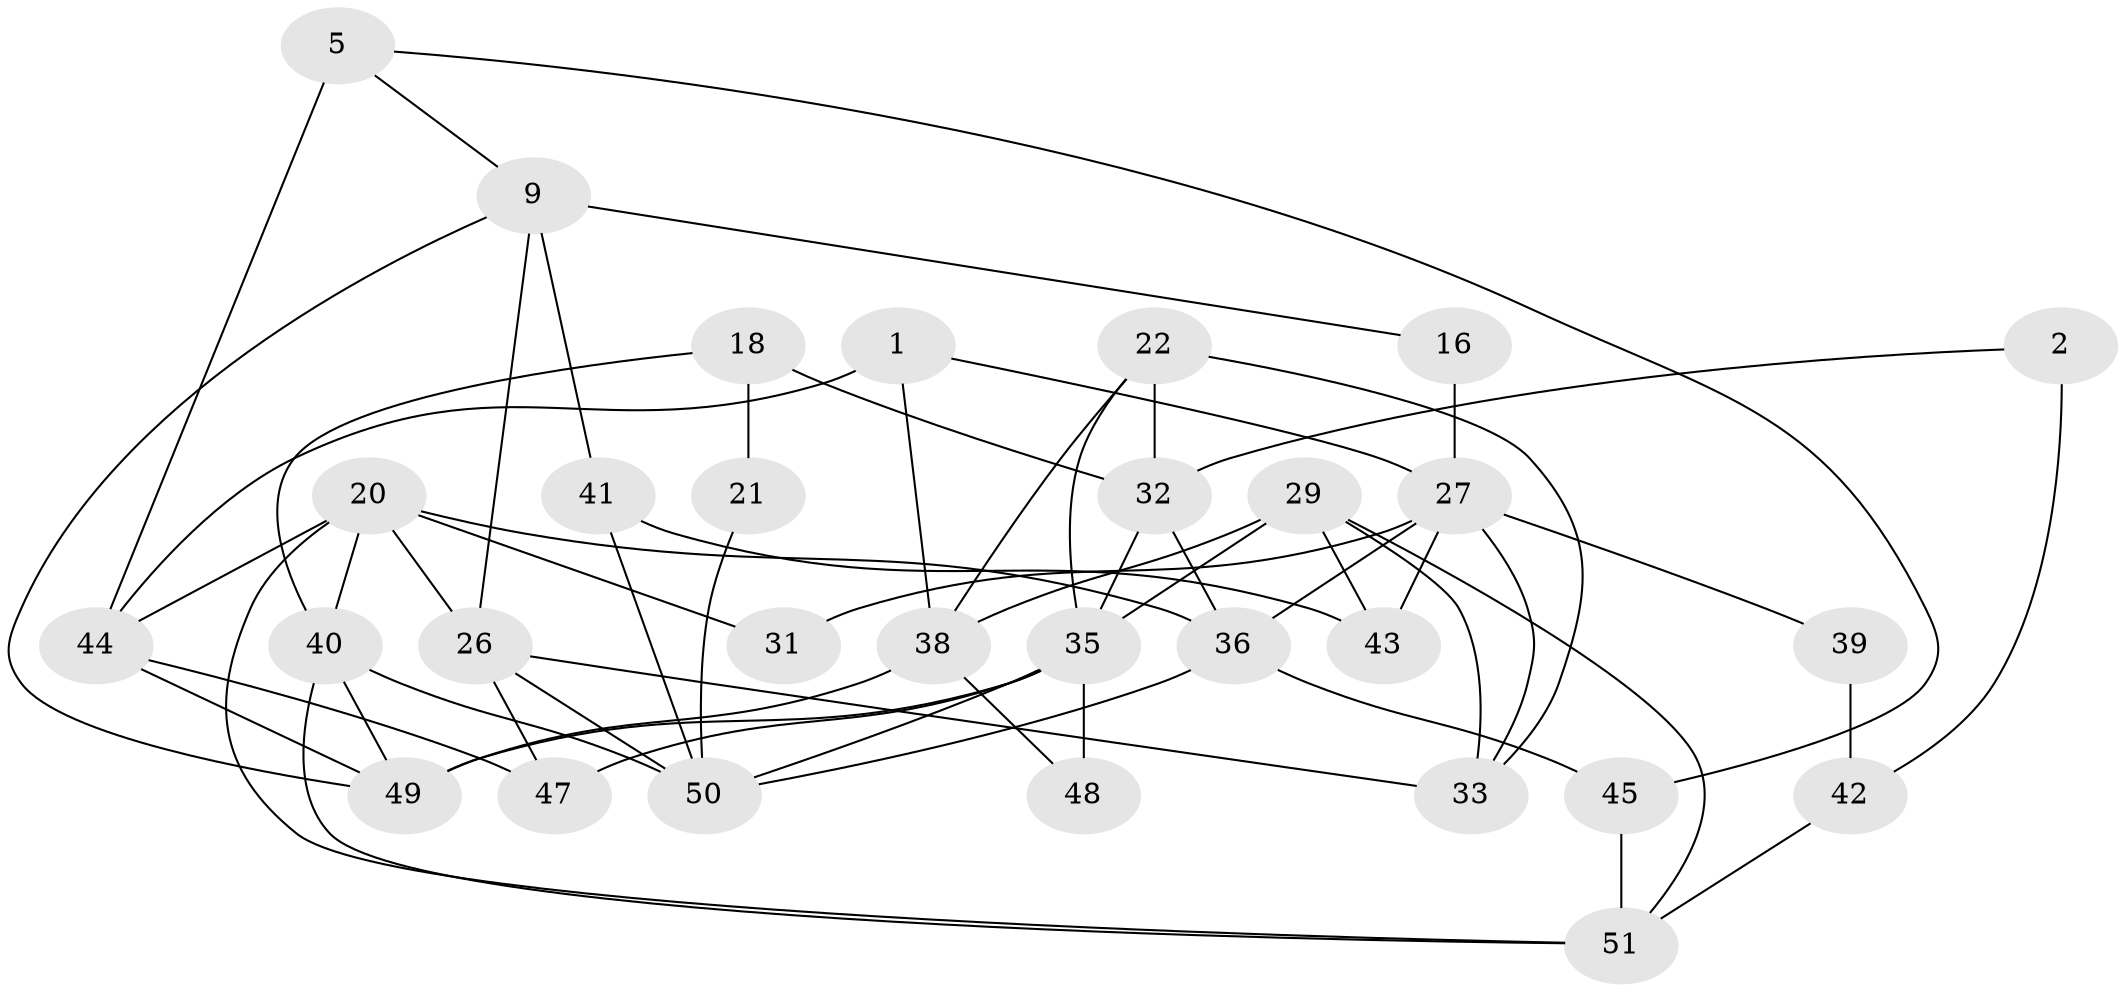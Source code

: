 // original degree distribution, {5: 0.23529411764705882, 3: 0.3333333333333333, 4: 0.27450980392156865, 7: 0.0196078431372549, 2: 0.058823529411764705, 6: 0.0784313725490196}
// Generated by graph-tools (version 1.1) at 2025/52/03/04/25 21:52:27]
// undirected, 30 vertices, 60 edges
graph export_dot {
graph [start="1"]
  node [color=gray90,style=filled];
  1;
  2;
  5;
  9 [super="+3"];
  16;
  18;
  20 [super="+12+11"];
  21;
  22 [super="+4"];
  26;
  27 [super="+14"];
  29 [super="+17"];
  31;
  32 [super="+19"];
  33;
  35 [super="+7+24+30"];
  36 [super="+10+8"];
  38 [super="+25"];
  39;
  40 [super="+34"];
  41;
  42;
  43 [super="+15"];
  44 [super="+28"];
  45;
  47;
  48;
  49;
  50 [super="+46+13"];
  51 [super="+37"];
  1 -- 44 [weight=2];
  1 -- 27 [weight=2];
  1 -- 38;
  2 -- 32 [weight=2];
  2 -- 42;
  5 -- 44 [weight=2];
  5 -- 45;
  5 -- 9;
  9 -- 49;
  9 -- 41 [weight=2];
  9 -- 16;
  9 -- 26;
  16 -- 27 [weight=2];
  18 -- 32 [weight=2];
  18 -- 21;
  18 -- 40;
  20 -- 51;
  20 -- 36;
  20 -- 26;
  20 -- 44 [weight=3];
  20 -- 31;
  20 -- 40;
  21 -- 50;
  22 -- 32 [weight=2];
  22 -- 33;
  22 -- 38;
  22 -- 35;
  26 -- 50 [weight=2];
  26 -- 33;
  26 -- 47;
  27 -- 36;
  27 -- 31;
  27 -- 33;
  27 -- 39;
  27 -- 43;
  29 -- 43 [weight=2];
  29 -- 33;
  29 -- 38;
  29 -- 35 [weight=2];
  29 -- 51;
  32 -- 36 [weight=2];
  32 -- 35 [weight=2];
  35 -- 48 [weight=2];
  35 -- 50;
  35 -- 49;
  35 -- 47;
  36 -- 45;
  36 -- 50 [weight=3];
  38 -- 48;
  38 -- 49;
  39 -- 42;
  40 -- 49;
  40 -- 50;
  40 -- 51;
  41 -- 43 [weight=2];
  41 -- 50;
  42 -- 51;
  44 -- 47;
  44 -- 49;
  45 -- 51;
}
